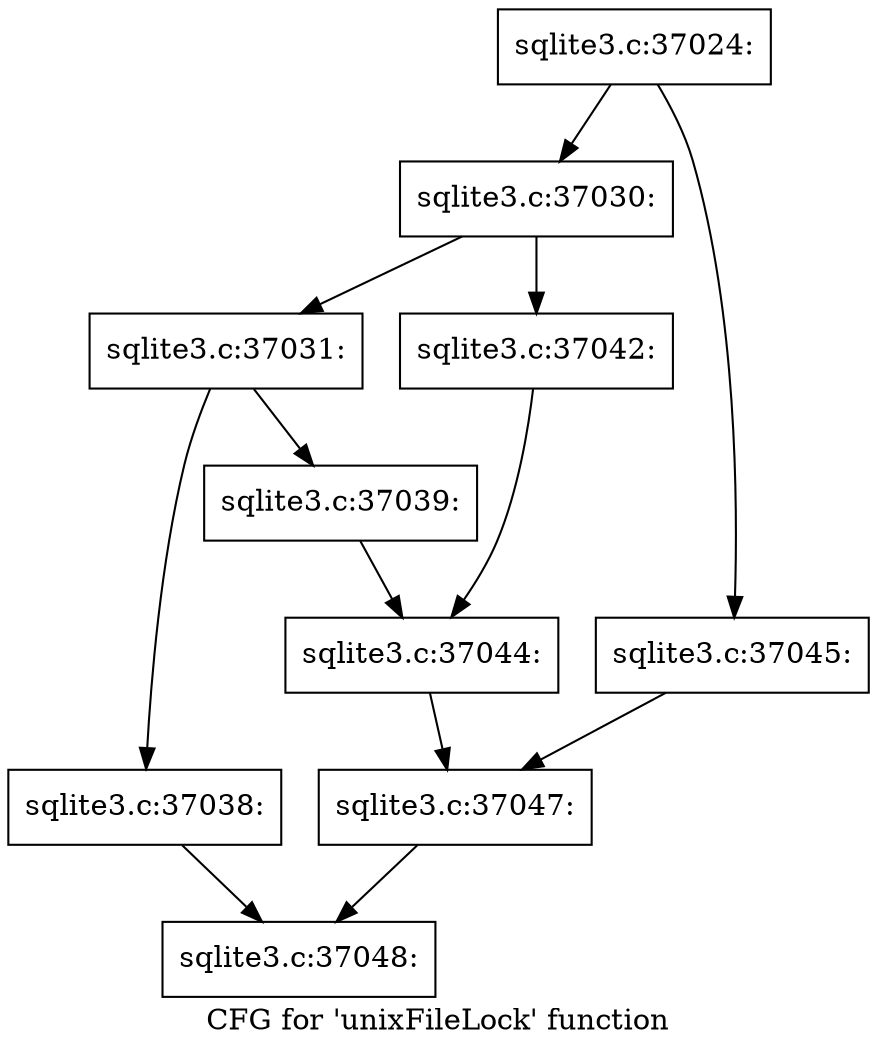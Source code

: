 digraph "CFG for 'unixFileLock' function" {
	label="CFG for 'unixFileLock' function";

	Node0x55c0f70abc50 [shape=record,label="{sqlite3.c:37024:}"];
	Node0x55c0f70abc50 -> Node0x55c0f70be0c0;
	Node0x55c0f70abc50 -> Node0x55c0f70be160;
	Node0x55c0f70be0c0 [shape=record,label="{sqlite3.c:37030:}"];
	Node0x55c0f70be0c0 -> Node0x55c0f70be8f0;
	Node0x55c0f70be0c0 -> Node0x55c0f70be990;
	Node0x55c0f70be8f0 [shape=record,label="{sqlite3.c:37031:}"];
	Node0x55c0f70be8f0 -> Node0x55c0f70c02e0;
	Node0x55c0f70be8f0 -> Node0x55c0f70c0330;
	Node0x55c0f70c02e0 [shape=record,label="{sqlite3.c:37038:}"];
	Node0x55c0f70c02e0 -> Node0x55c0f70abdd0;
	Node0x55c0f70c0330 [shape=record,label="{sqlite3.c:37039:}"];
	Node0x55c0f70c0330 -> Node0x55c0f70be940;
	Node0x55c0f70be990 [shape=record,label="{sqlite3.c:37042:}"];
	Node0x55c0f70be990 -> Node0x55c0f70be940;
	Node0x55c0f70be940 [shape=record,label="{sqlite3.c:37044:}"];
	Node0x55c0f70be940 -> Node0x55c0f70be110;
	Node0x55c0f70be160 [shape=record,label="{sqlite3.c:37045:}"];
	Node0x55c0f70be160 -> Node0x55c0f70be110;
	Node0x55c0f70be110 [shape=record,label="{sqlite3.c:37047:}"];
	Node0x55c0f70be110 -> Node0x55c0f70abdd0;
	Node0x55c0f70abdd0 [shape=record,label="{sqlite3.c:37048:}"];
}
